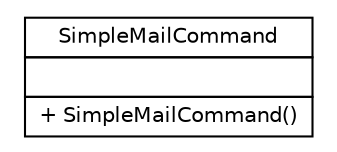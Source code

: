 #!/usr/local/bin/dot
#
# Class diagram 
# Generated by UMLGraph version R5_6 (http://www.umlgraph.org/)
#

digraph G {
	edge [fontname="Helvetica",fontsize=10,labelfontname="Helvetica",labelfontsize=10];
	node [fontname="Helvetica",fontsize=10,shape=plaintext];
	nodesep=0.25;
	ranksep=0.5;
	// broadcaststudio.spring.services.mail.model.SimpleMailCommand
	c14 [label=<<table title="broadcaststudio.spring.services.mail.model.SimpleMailCommand" border="0" cellborder="1" cellspacing="0" cellpadding="2" port="p" href="./SimpleMailCommand.html">
		<tr><td><table border="0" cellspacing="0" cellpadding="1">
<tr><td align="center" balign="center"> SimpleMailCommand </td></tr>
		</table></td></tr>
		<tr><td><table border="0" cellspacing="0" cellpadding="1">
<tr><td align="left" balign="left">  </td></tr>
		</table></td></tr>
		<tr><td><table border="0" cellspacing="0" cellpadding="1">
<tr><td align="left" balign="left"> + SimpleMailCommand() </td></tr>
		</table></td></tr>
		</table>>, URL="./SimpleMailCommand.html", fontname="Helvetica", fontcolor="black", fontsize=10.0];
}


